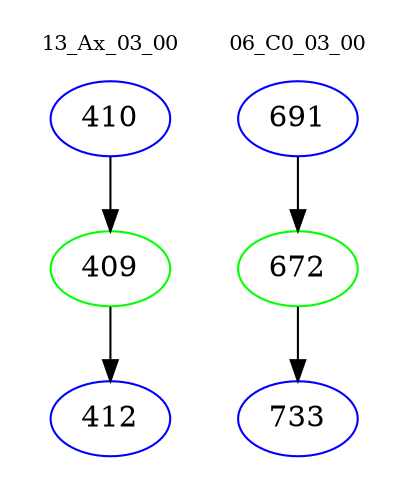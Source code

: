 digraph{
subgraph cluster_0 {
color = white
label = "13_Ax_03_00";
fontsize=10;
T0_410 [label="410", color="blue"]
T0_410 -> T0_409 [color="black"]
T0_409 [label="409", color="green"]
T0_409 -> T0_412 [color="black"]
T0_412 [label="412", color="blue"]
}
subgraph cluster_1 {
color = white
label = "06_C0_03_00";
fontsize=10;
T1_691 [label="691", color="blue"]
T1_691 -> T1_672 [color="black"]
T1_672 [label="672", color="green"]
T1_672 -> T1_733 [color="black"]
T1_733 [label="733", color="blue"]
}
}
